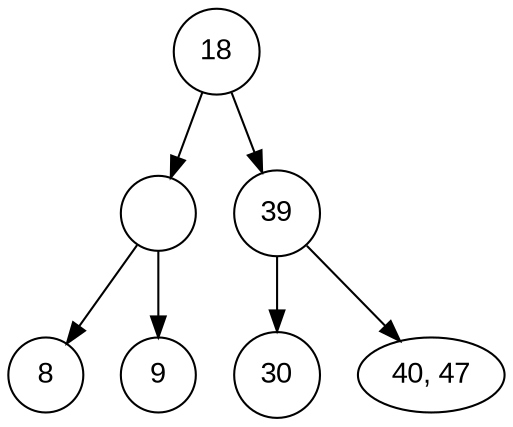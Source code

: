 digraph BST {
  node [fontname="Arial", shape=circle];

	/* 2039 [label="9, 20, 39", shape=oval]; */
	18->null0
	18->39
	null0->8
	null0 [ label=""]
	null0->9 ;
	39->30
	4047[label="40, 47", shape=oval]
	39->4047;

}
